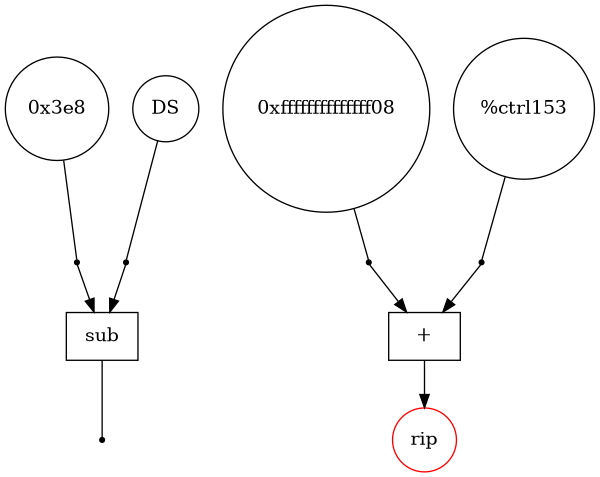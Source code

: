 digraph test{
	size = "4,4";
"0x3e843" [label = "0x3e8", shape = "circle"];
"t2d43" [label = "t2d", shape = "point"];
"0x3e843" -> "t2d43" ["dir" = "none"];
"DS44" [label = "DS", shape = "circle"];
"t1d44" [label = "t1d", shape = "point"];
"DS44" -> "t1d44" ["dir" = "none"];
"sub45" [label = "sub", shape = "box"];
"t0d45" [label = "t0d", shape = "point"];
"t1d44" -> "sub45";
"t2d43" -> "sub45";
"t0d45" [label = "t0d", shape = "point"];
"sub45" -> "t0d45"["dir" = "none"];
"t146" [label = "t1", shape = "point"];
"%ctrl15346" [label = "%ctrl153", shape = "circle"];
"%ctrl15346" -> "t146"["dir" = "none"];
"0xffffffffffffff0847" [label = "0xffffffffffffff08", shape = "circle"];
"t247" [label = "t2", shape = "point"];
"0xffffffffffffff0847" -> "t247" ["dir" = "none"];
"add48" [label = "+", shape = "box"];
"rip48" [label = "rip", shape = "circle", color = "red"];
"t146" -> "add48"; 
"t247" -> "add48"; 
"add48" -> "rip48";
}